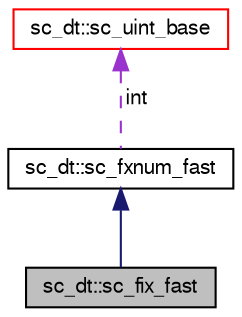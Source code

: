 digraph "sc_dt::sc_fix_fast"
{
  edge [fontname="FreeSans",fontsize="10",labelfontname="FreeSans",labelfontsize="10"];
  node [fontname="FreeSans",fontsize="10",shape=record];
  Node3 [label="sc_dt::sc_fix_fast",height=0.2,width=0.4,color="black", fillcolor="grey75", style="filled", fontcolor="black"];
  Node4 -> Node3 [dir="back",color="midnightblue",fontsize="10",style="solid",fontname="FreeSans"];
  Node4 [label="sc_dt::sc_fxnum_fast",height=0.2,width=0.4,color="black", fillcolor="white", style="filled",URL="$a01564.html"];
  Node5 -> Node4 [dir="back",color="darkorchid3",fontsize="10",style="dashed",label=" int" ,fontname="FreeSans"];
  Node5 [label="sc_dt::sc_uint_base",height=0.2,width=0.4,color="red", fillcolor="white", style="filled",URL="$a01740.html"];
}
